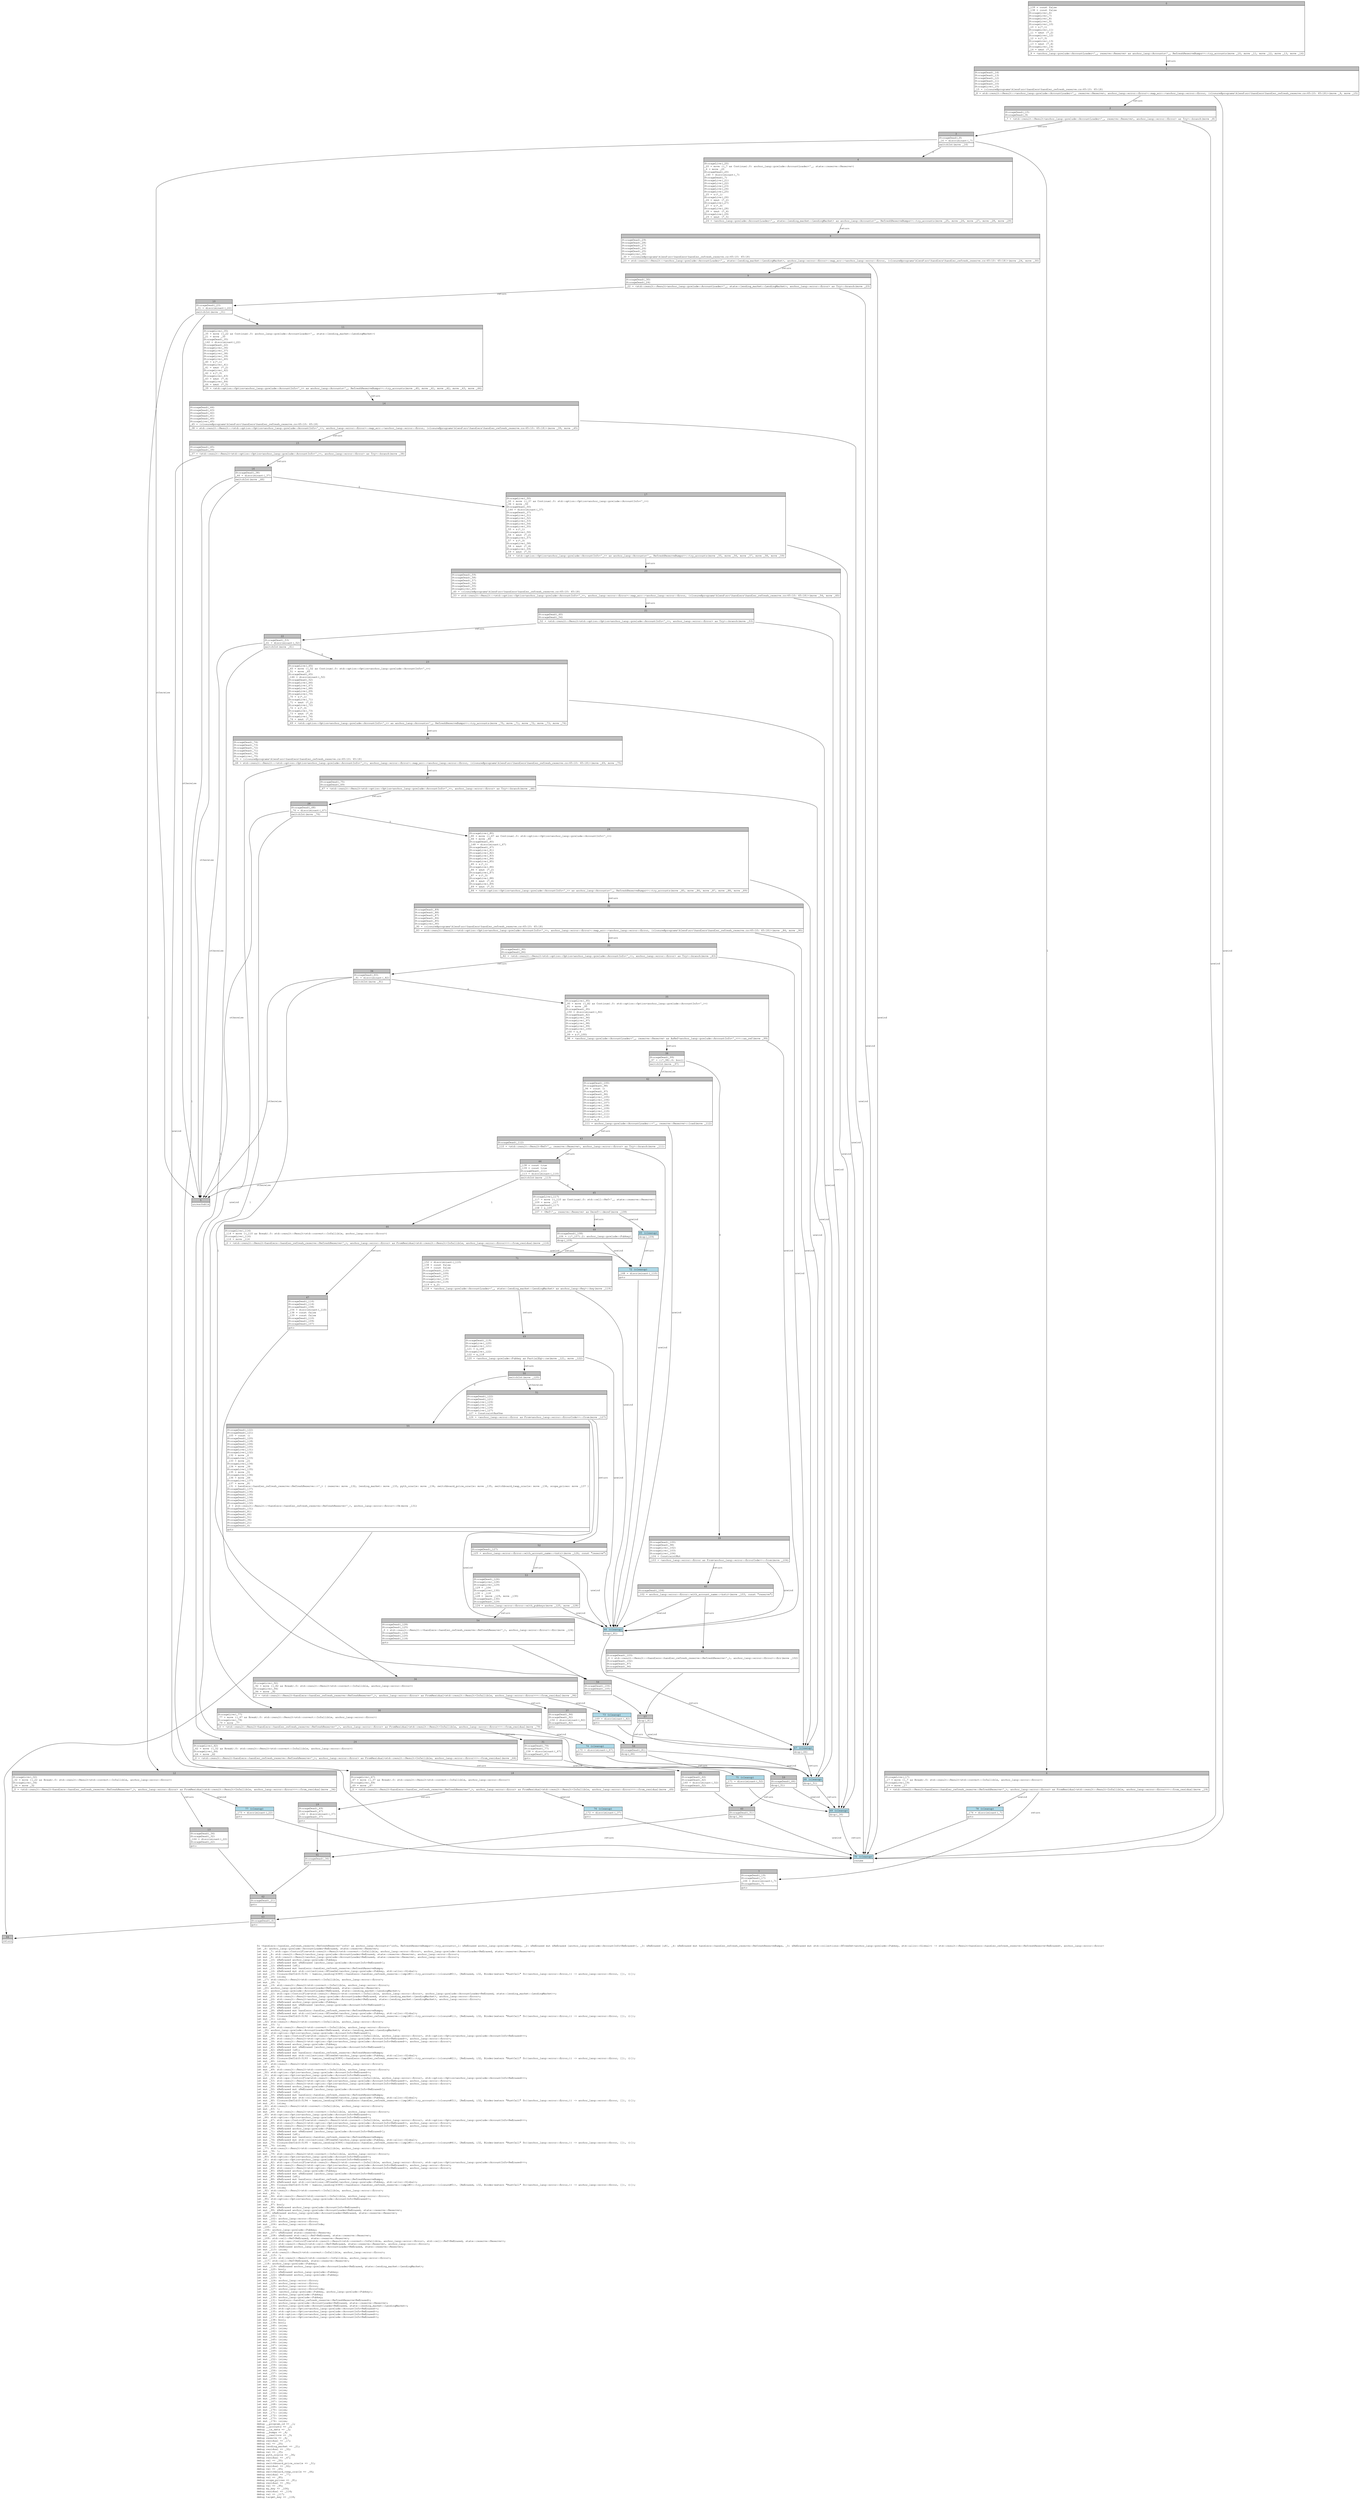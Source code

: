 digraph Mir_0_5190 {
    graph [fontname="Courier, monospace"];
    node [fontname="Courier, monospace"];
    edge [fontname="Courier, monospace"];
    label=<fn &lt;handlers::handler_refresh_reserve::RefreshReserve&lt;'info&gt; as anchor_lang::Accounts&lt;'info, RefreshReserveBumps&gt;&gt;::try_accounts(_1: &amp;ReErased anchor_lang::prelude::Pubkey, _2: &amp;ReErased mut &amp;ReErased [anchor_lang::prelude::AccountInfo&lt;ReErased&gt;], _3: &amp;ReErased [u8], _4: &amp;ReErased mut handlers::handler_refresh_reserve::RefreshReserveBumps, _5: &amp;ReErased mut std::collections::BTreeSet&lt;anchor_lang::prelude::Pubkey, std::alloc::Global&gt;) -&gt; std::result::Result&lt;handlers::handler_refresh_reserve::RefreshReserve&lt;ReErased&gt;, anchor_lang::error::Error&gt;<br align="left"/>let _6: anchor_lang::prelude::AccountLoader&lt;ReErased, state::reserve::Reserve&gt;;<br align="left"/>let mut _7: std::ops::ControlFlow&lt;std::result::Result&lt;std::convert::Infallible, anchor_lang::error::Error&gt;, anchor_lang::prelude::AccountLoader&lt;ReErased, state::reserve::Reserve&gt;&gt;;<br align="left"/>let mut _8: std::result::Result&lt;anchor_lang::prelude::AccountLoader&lt;ReErased, state::reserve::Reserve&gt;, anchor_lang::error::Error&gt;;<br align="left"/>let mut _9: std::result::Result&lt;anchor_lang::prelude::AccountLoader&lt;ReErased, state::reserve::Reserve&gt;, anchor_lang::error::Error&gt;;<br align="left"/>let mut _10: &amp;ReErased anchor_lang::prelude::Pubkey;<br align="left"/>let mut _11: &amp;ReErased mut &amp;ReErased [anchor_lang::prelude::AccountInfo&lt;ReErased&gt;];<br align="left"/>let mut _12: &amp;ReErased [u8];<br align="left"/>let mut _13: &amp;ReErased mut handlers::handler_refresh_reserve::RefreshReserveBumps;<br align="left"/>let mut _14: &amp;ReErased mut std::collections::BTreeSet&lt;anchor_lang::prelude::Pubkey, std::alloc::Global&gt;;<br align="left"/>let mut _15: Closure(DefId(0:5191 ~ kamino_lending[6389]::handlers::handler_refresh_reserve::{impl#0}::try_accounts::{closure#0}), [ReErased, i32, Binder(extern &quot;RustCall&quot; fn((anchor_lang::error::Error,)) -&gt; anchor_lang::error::Error, []), ()]);<br align="left"/>let mut _16: isize;<br align="left"/>let _17: std::result::Result&lt;std::convert::Infallible, anchor_lang::error::Error&gt;;<br align="left"/>let mut _18: !;<br align="left"/>let mut _19: std::result::Result&lt;std::convert::Infallible, anchor_lang::error::Error&gt;;<br align="left"/>let _20: anchor_lang::prelude::AccountLoader&lt;ReErased, state::reserve::Reserve&gt;;<br align="left"/>let _21: anchor_lang::prelude::AccountLoader&lt;ReErased, state::lending_market::LendingMarket&gt;;<br align="left"/>let mut _22: std::ops::ControlFlow&lt;std::result::Result&lt;std::convert::Infallible, anchor_lang::error::Error&gt;, anchor_lang::prelude::AccountLoader&lt;ReErased, state::lending_market::LendingMarket&gt;&gt;;<br align="left"/>let mut _23: std::result::Result&lt;anchor_lang::prelude::AccountLoader&lt;ReErased, state::lending_market::LendingMarket&gt;, anchor_lang::error::Error&gt;;<br align="left"/>let mut _24: std::result::Result&lt;anchor_lang::prelude::AccountLoader&lt;ReErased, state::lending_market::LendingMarket&gt;, anchor_lang::error::Error&gt;;<br align="left"/>let mut _25: &amp;ReErased anchor_lang::prelude::Pubkey;<br align="left"/>let mut _26: &amp;ReErased mut &amp;ReErased [anchor_lang::prelude::AccountInfo&lt;ReErased&gt;];<br align="left"/>let mut _27: &amp;ReErased [u8];<br align="left"/>let mut _28: &amp;ReErased mut handlers::handler_refresh_reserve::RefreshReserveBumps;<br align="left"/>let mut _29: &amp;ReErased mut std::collections::BTreeSet&lt;anchor_lang::prelude::Pubkey, std::alloc::Global&gt;;<br align="left"/>let mut _30: Closure(DefId(0:5192 ~ kamino_lending[6389]::handlers::handler_refresh_reserve::{impl#0}::try_accounts::{closure#1}), [ReErased, i32, Binder(extern &quot;RustCall&quot; fn((anchor_lang::error::Error,)) -&gt; anchor_lang::error::Error, []), ()]);<br align="left"/>let mut _31: isize;<br align="left"/>let _32: std::result::Result&lt;std::convert::Infallible, anchor_lang::error::Error&gt;;<br align="left"/>let mut _33: !;<br align="left"/>let mut _34: std::result::Result&lt;std::convert::Infallible, anchor_lang::error::Error&gt;;<br align="left"/>let _35: anchor_lang::prelude::AccountLoader&lt;ReErased, state::lending_market::LendingMarket&gt;;<br align="left"/>let _36: std::option::Option&lt;anchor_lang::prelude::AccountInfo&lt;ReErased&gt;&gt;;<br align="left"/>let mut _37: std::ops::ControlFlow&lt;std::result::Result&lt;std::convert::Infallible, anchor_lang::error::Error&gt;, std::option::Option&lt;anchor_lang::prelude::AccountInfo&lt;ReErased&gt;&gt;&gt;;<br align="left"/>let mut _38: std::result::Result&lt;std::option::Option&lt;anchor_lang::prelude::AccountInfo&lt;ReErased&gt;&gt;, anchor_lang::error::Error&gt;;<br align="left"/>let mut _39: std::result::Result&lt;std::option::Option&lt;anchor_lang::prelude::AccountInfo&lt;ReErased&gt;&gt;, anchor_lang::error::Error&gt;;<br align="left"/>let mut _40: &amp;ReErased anchor_lang::prelude::Pubkey;<br align="left"/>let mut _41: &amp;ReErased mut &amp;ReErased [anchor_lang::prelude::AccountInfo&lt;ReErased&gt;];<br align="left"/>let mut _42: &amp;ReErased [u8];<br align="left"/>let mut _43: &amp;ReErased mut handlers::handler_refresh_reserve::RefreshReserveBumps;<br align="left"/>let mut _44: &amp;ReErased mut std::collections::BTreeSet&lt;anchor_lang::prelude::Pubkey, std::alloc::Global&gt;;<br align="left"/>let mut _45: Closure(DefId(0:5193 ~ kamino_lending[6389]::handlers::handler_refresh_reserve::{impl#0}::try_accounts::{closure#2}), [ReErased, i32, Binder(extern &quot;RustCall&quot; fn((anchor_lang::error::Error,)) -&gt; anchor_lang::error::Error, []), ()]);<br align="left"/>let mut _46: isize;<br align="left"/>let _47: std::result::Result&lt;std::convert::Infallible, anchor_lang::error::Error&gt;;<br align="left"/>let mut _48: !;<br align="left"/>let mut _49: std::result::Result&lt;std::convert::Infallible, anchor_lang::error::Error&gt;;<br align="left"/>let _50: std::option::Option&lt;anchor_lang::prelude::AccountInfo&lt;ReErased&gt;&gt;;<br align="left"/>let _51: std::option::Option&lt;anchor_lang::prelude::AccountInfo&lt;ReErased&gt;&gt;;<br align="left"/>let mut _52: std::ops::ControlFlow&lt;std::result::Result&lt;std::convert::Infallible, anchor_lang::error::Error&gt;, std::option::Option&lt;anchor_lang::prelude::AccountInfo&lt;ReErased&gt;&gt;&gt;;<br align="left"/>let mut _53: std::result::Result&lt;std::option::Option&lt;anchor_lang::prelude::AccountInfo&lt;ReErased&gt;&gt;, anchor_lang::error::Error&gt;;<br align="left"/>let mut _54: std::result::Result&lt;std::option::Option&lt;anchor_lang::prelude::AccountInfo&lt;ReErased&gt;&gt;, anchor_lang::error::Error&gt;;<br align="left"/>let mut _55: &amp;ReErased anchor_lang::prelude::Pubkey;<br align="left"/>let mut _56: &amp;ReErased mut &amp;ReErased [anchor_lang::prelude::AccountInfo&lt;ReErased&gt;];<br align="left"/>let mut _57: &amp;ReErased [u8];<br align="left"/>let mut _58: &amp;ReErased mut handlers::handler_refresh_reserve::RefreshReserveBumps;<br align="left"/>let mut _59: &amp;ReErased mut std::collections::BTreeSet&lt;anchor_lang::prelude::Pubkey, std::alloc::Global&gt;;<br align="left"/>let mut _60: Closure(DefId(0:5194 ~ kamino_lending[6389]::handlers::handler_refresh_reserve::{impl#0}::try_accounts::{closure#3}), [ReErased, i32, Binder(extern &quot;RustCall&quot; fn((anchor_lang::error::Error,)) -&gt; anchor_lang::error::Error, []), ()]);<br align="left"/>let mut _61: isize;<br align="left"/>let _62: std::result::Result&lt;std::convert::Infallible, anchor_lang::error::Error&gt;;<br align="left"/>let mut _63: !;<br align="left"/>let mut _64: std::result::Result&lt;std::convert::Infallible, anchor_lang::error::Error&gt;;<br align="left"/>let _65: std::option::Option&lt;anchor_lang::prelude::AccountInfo&lt;ReErased&gt;&gt;;<br align="left"/>let _66: std::option::Option&lt;anchor_lang::prelude::AccountInfo&lt;ReErased&gt;&gt;;<br align="left"/>let mut _67: std::ops::ControlFlow&lt;std::result::Result&lt;std::convert::Infallible, anchor_lang::error::Error&gt;, std::option::Option&lt;anchor_lang::prelude::AccountInfo&lt;ReErased&gt;&gt;&gt;;<br align="left"/>let mut _68: std::result::Result&lt;std::option::Option&lt;anchor_lang::prelude::AccountInfo&lt;ReErased&gt;&gt;, anchor_lang::error::Error&gt;;<br align="left"/>let mut _69: std::result::Result&lt;std::option::Option&lt;anchor_lang::prelude::AccountInfo&lt;ReErased&gt;&gt;, anchor_lang::error::Error&gt;;<br align="left"/>let mut _70: &amp;ReErased anchor_lang::prelude::Pubkey;<br align="left"/>let mut _71: &amp;ReErased mut &amp;ReErased [anchor_lang::prelude::AccountInfo&lt;ReErased&gt;];<br align="left"/>let mut _72: &amp;ReErased [u8];<br align="left"/>let mut _73: &amp;ReErased mut handlers::handler_refresh_reserve::RefreshReserveBumps;<br align="left"/>let mut _74: &amp;ReErased mut std::collections::BTreeSet&lt;anchor_lang::prelude::Pubkey, std::alloc::Global&gt;;<br align="left"/>let mut _75: Closure(DefId(0:5195 ~ kamino_lending[6389]::handlers::handler_refresh_reserve::{impl#0}::try_accounts::{closure#4}), [ReErased, i32, Binder(extern &quot;RustCall&quot; fn((anchor_lang::error::Error,)) -&gt; anchor_lang::error::Error, []), ()]);<br align="left"/>let mut _76: isize;<br align="left"/>let _77: std::result::Result&lt;std::convert::Infallible, anchor_lang::error::Error&gt;;<br align="left"/>let mut _78: !;<br align="left"/>let mut _79: std::result::Result&lt;std::convert::Infallible, anchor_lang::error::Error&gt;;<br align="left"/>let _80: std::option::Option&lt;anchor_lang::prelude::AccountInfo&lt;ReErased&gt;&gt;;<br align="left"/>let _81: std::option::Option&lt;anchor_lang::prelude::AccountInfo&lt;ReErased&gt;&gt;;<br align="left"/>let mut _82: std::ops::ControlFlow&lt;std::result::Result&lt;std::convert::Infallible, anchor_lang::error::Error&gt;, std::option::Option&lt;anchor_lang::prelude::AccountInfo&lt;ReErased&gt;&gt;&gt;;<br align="left"/>let mut _83: std::result::Result&lt;std::option::Option&lt;anchor_lang::prelude::AccountInfo&lt;ReErased&gt;&gt;, anchor_lang::error::Error&gt;;<br align="left"/>let mut _84: std::result::Result&lt;std::option::Option&lt;anchor_lang::prelude::AccountInfo&lt;ReErased&gt;&gt;, anchor_lang::error::Error&gt;;<br align="left"/>let mut _85: &amp;ReErased anchor_lang::prelude::Pubkey;<br align="left"/>let mut _86: &amp;ReErased mut &amp;ReErased [anchor_lang::prelude::AccountInfo&lt;ReErased&gt;];<br align="left"/>let mut _87: &amp;ReErased [u8];<br align="left"/>let mut _88: &amp;ReErased mut handlers::handler_refresh_reserve::RefreshReserveBumps;<br align="left"/>let mut _89: &amp;ReErased mut std::collections::BTreeSet&lt;anchor_lang::prelude::Pubkey, std::alloc::Global&gt;;<br align="left"/>let mut _90: Closure(DefId(0:5196 ~ kamino_lending[6389]::handlers::handler_refresh_reserve::{impl#0}::try_accounts::{closure#5}), [ReErased, i32, Binder(extern &quot;RustCall&quot; fn((anchor_lang::error::Error,)) -&gt; anchor_lang::error::Error, []), ()]);<br align="left"/>let mut _91: isize;<br align="left"/>let _92: std::result::Result&lt;std::convert::Infallible, anchor_lang::error::Error&gt;;<br align="left"/>let mut _93: !;<br align="left"/>let mut _94: std::result::Result&lt;std::convert::Infallible, anchor_lang::error::Error&gt;;<br align="left"/>let _95: std::option::Option&lt;anchor_lang::prelude::AccountInfo&lt;ReErased&gt;&gt;;<br align="left"/>let _96: ();<br align="left"/>let mut _97: bool;<br align="left"/>let mut _98: &amp;ReErased anchor_lang::prelude::AccountInfo&lt;ReErased&gt;;<br align="left"/>let mut _99: &amp;ReErased anchor_lang::prelude::AccountLoader&lt;ReErased, state::reserve::Reserve&gt;;<br align="left"/>let _100: &amp;ReErased anchor_lang::prelude::AccountLoader&lt;ReErased, state::reserve::Reserve&gt;;<br align="left"/>let mut _101: !;<br align="left"/>let mut _102: anchor_lang::error::Error;<br align="left"/>let mut _103: anchor_lang::error::Error;<br align="left"/>let mut _104: anchor_lang::error::ErrorCode;<br align="left"/>let _105: ();<br align="left"/>let _106: anchor_lang::prelude::Pubkey;<br align="left"/>let mut _107: &amp;ReErased state::reserve::Reserve;<br align="left"/>let mut _108: &amp;ReErased std::cell::Ref&lt;ReErased, state::reserve::Reserve&gt;;<br align="left"/>let _109: std::cell::Ref&lt;ReErased, state::reserve::Reserve&gt;;<br align="left"/>let mut _110: std::ops::ControlFlow&lt;std::result::Result&lt;std::convert::Infallible, anchor_lang::error::Error&gt;, std::cell::Ref&lt;ReErased, state::reserve::Reserve&gt;&gt;;<br align="left"/>let mut _111: std::result::Result&lt;std::cell::Ref&lt;ReErased, state::reserve::Reserve&gt;, anchor_lang::error::Error&gt;;<br align="left"/>let mut _112: &amp;ReErased anchor_lang::prelude::AccountLoader&lt;ReErased, state::reserve::Reserve&gt;;<br align="left"/>let mut _113: isize;<br align="left"/>let _114: std::result::Result&lt;std::convert::Infallible, anchor_lang::error::Error&gt;;<br align="left"/>let mut _115: !;<br align="left"/>let mut _116: std::result::Result&lt;std::convert::Infallible, anchor_lang::error::Error&gt;;<br align="left"/>let _117: std::cell::Ref&lt;ReErased, state::reserve::Reserve&gt;;<br align="left"/>let _118: anchor_lang::prelude::Pubkey;<br align="left"/>let mut _119: &amp;ReErased anchor_lang::prelude::AccountLoader&lt;ReErased, state::lending_market::LendingMarket&gt;;<br align="left"/>let mut _120: bool;<br align="left"/>let mut _121: &amp;ReErased anchor_lang::prelude::Pubkey;<br align="left"/>let mut _122: &amp;ReErased anchor_lang::prelude::Pubkey;<br align="left"/>let mut _123: !;<br align="left"/>let mut _124: anchor_lang::error::Error;<br align="left"/>let mut _125: anchor_lang::error::Error;<br align="left"/>let mut _126: anchor_lang::error::Error;<br align="left"/>let mut _127: anchor_lang::error::ErrorCode;<br align="left"/>let mut _128: (anchor_lang::prelude::Pubkey, anchor_lang::prelude::Pubkey);<br align="left"/>let mut _129: anchor_lang::prelude::Pubkey;<br align="left"/>let mut _130: anchor_lang::prelude::Pubkey;<br align="left"/>let mut _131: handlers::handler_refresh_reserve::RefreshReserve&lt;ReErased&gt;;<br align="left"/>let mut _132: anchor_lang::prelude::AccountLoader&lt;ReErased, state::reserve::Reserve&gt;;<br align="left"/>let mut _133: anchor_lang::prelude::AccountLoader&lt;ReErased, state::lending_market::LendingMarket&gt;;<br align="left"/>let mut _134: std::option::Option&lt;anchor_lang::prelude::AccountInfo&lt;ReErased&gt;&gt;;<br align="left"/>let mut _135: std::option::Option&lt;anchor_lang::prelude::AccountInfo&lt;ReErased&gt;&gt;;<br align="left"/>let mut _136: std::option::Option&lt;anchor_lang::prelude::AccountInfo&lt;ReErased&gt;&gt;;<br align="left"/>let mut _137: std::option::Option&lt;anchor_lang::prelude::AccountInfo&lt;ReErased&gt;&gt;;<br align="left"/>let mut _138: bool;<br align="left"/>let mut _139: bool;<br align="left"/>let mut _140: isize;<br align="left"/>let mut _141: isize;<br align="left"/>let mut _142: isize;<br align="left"/>let mut _143: isize;<br align="left"/>let mut _144: isize;<br align="left"/>let mut _145: isize;<br align="left"/>let mut _146: isize;<br align="left"/>let mut _147: isize;<br align="left"/>let mut _148: isize;<br align="left"/>let mut _149: isize;<br align="left"/>let mut _150: isize;<br align="left"/>let mut _151: isize;<br align="left"/>let mut _152: isize;<br align="left"/>let mut _153: isize;<br align="left"/>let mut _154: isize;<br align="left"/>let mut _155: isize;<br align="left"/>let mut _156: isize;<br align="left"/>let mut _157: isize;<br align="left"/>let mut _158: isize;<br align="left"/>let mut _159: isize;<br align="left"/>let mut _160: isize;<br align="left"/>let mut _161: isize;<br align="left"/>let mut _162: isize;<br align="left"/>let mut _163: isize;<br align="left"/>let mut _164: isize;<br align="left"/>let mut _165: isize;<br align="left"/>let mut _166: isize;<br align="left"/>let mut _167: isize;<br align="left"/>let mut _168: isize;<br align="left"/>let mut _169: isize;<br align="left"/>let mut _170: isize;<br align="left"/>let mut _171: isize;<br align="left"/>let mut _172: isize;<br align="left"/>let mut _173: isize;<br align="left"/>let mut _174: isize;<br align="left"/>debug __program_id =&gt; _1;<br align="left"/>debug __accounts =&gt; _2;<br align="left"/>debug __ix_data =&gt; _3;<br align="left"/>debug __bumps =&gt; _4;<br align="left"/>debug __reallocs =&gt; _5;<br align="left"/>debug reserve =&gt; _6;<br align="left"/>debug residual =&gt; _17;<br align="left"/>debug val =&gt; _20;<br align="left"/>debug lending_market =&gt; _21;<br align="left"/>debug residual =&gt; _32;<br align="left"/>debug val =&gt; _35;<br align="left"/>debug pyth_oracle =&gt; _36;<br align="left"/>debug residual =&gt; _47;<br align="left"/>debug val =&gt; _50;<br align="left"/>debug switchboard_price_oracle =&gt; _51;<br align="left"/>debug residual =&gt; _62;<br align="left"/>debug val =&gt; _65;<br align="left"/>debug switchboard_twap_oracle =&gt; _66;<br align="left"/>debug residual =&gt; _77;<br align="left"/>debug val =&gt; _80;<br align="left"/>debug scope_prices =&gt; _81;<br align="left"/>debug residual =&gt; _92;<br align="left"/>debug val =&gt; _95;<br align="left"/>debug my_key =&gt; _106;<br align="left"/>debug residual =&gt; _114;<br align="left"/>debug val =&gt; _117;<br align="left"/>debug target_key =&gt; _118;<br align="left"/>>;
    bb0__0_5190 [shape="none", label=<<table border="0" cellborder="1" cellspacing="0"><tr><td bgcolor="gray" align="center" colspan="1">0</td></tr><tr><td align="left" balign="left">_139 = const false<br/>_138 = const false<br/>StorageLive(_6)<br/>StorageLive(_7)<br/>StorageLive(_8)<br/>StorageLive(_9)<br/>StorageLive(_10)<br/>_10 = &amp;(*_1)<br/>StorageLive(_11)<br/>_11 = &amp;mut (*_2)<br/>StorageLive(_12)<br/>_12 = &amp;(*_3)<br/>StorageLive(_13)<br/>_13 = &amp;mut (*_4)<br/>StorageLive(_14)<br/>_14 = &amp;mut (*_5)<br/></td></tr><tr><td align="left">_9 = &lt;anchor_lang::prelude::AccountLoader&lt;'_, reserve::Reserve&gt; as anchor_lang::Accounts&lt;'_, RefreshReserveBumps&gt;&gt;::try_accounts(move _10, move _11, move _12, move _13, move _14)</td></tr></table>>];
    bb1__0_5190 [shape="none", label=<<table border="0" cellborder="1" cellspacing="0"><tr><td bgcolor="gray" align="center" colspan="1">1</td></tr><tr><td align="left" balign="left">StorageDead(_14)<br/>StorageDead(_13)<br/>StorageDead(_12)<br/>StorageDead(_11)<br/>StorageDead(_10)<br/>StorageLive(_15)<br/>_15 = {closure@programs\klend\src\handlers\handler_refresh_reserve.rs:65:10: 65:18}<br/></td></tr><tr><td align="left">_8 = std::result::Result::&lt;anchor_lang::prelude::AccountLoader&lt;'_, reserve::Reserve&gt;, anchor_lang::error::Error&gt;::map_err::&lt;anchor_lang::error::Error, {closure@programs\klend\src\handlers\handler_refresh_reserve.rs:65:10: 65:18}&gt;(move _9, move _15)</td></tr></table>>];
    bb2__0_5190 [shape="none", label=<<table border="0" cellborder="1" cellspacing="0"><tr><td bgcolor="gray" align="center" colspan="1">2</td></tr><tr><td align="left" balign="left">StorageDead(_15)<br/>StorageDead(_9)<br/></td></tr><tr><td align="left">_7 = &lt;std::result::Result&lt;anchor_lang::prelude::AccountLoader&lt;'_, reserve::Reserve&gt;, anchor_lang::error::Error&gt; as Try&gt;::branch(move _8)</td></tr></table>>];
    bb3__0_5190 [shape="none", label=<<table border="0" cellborder="1" cellspacing="0"><tr><td bgcolor="gray" align="center" colspan="1">3</td></tr><tr><td align="left" balign="left">StorageDead(_8)<br/>_16 = discriminant(_7)<br/></td></tr><tr><td align="left">switchInt(move _16)</td></tr></table>>];
    bb4__0_5190 [shape="none", label=<<table border="0" cellborder="1" cellspacing="0"><tr><td bgcolor="gray" align="center" colspan="1">4</td></tr><tr><td align="left" balign="left">StorageLive(_20)<br/>_20 = move ((_7 as Continue).0: anchor_lang::prelude::AccountLoader&lt;'_, state::reserve::Reserve&gt;)<br/>_6 = move _20<br/>StorageDead(_20)<br/>_140 = discriminant(_7)<br/>StorageDead(_7)<br/>StorageLive(_21)<br/>StorageLive(_22)<br/>StorageLive(_23)<br/>StorageLive(_24)<br/>StorageLive(_25)<br/>_25 = &amp;(*_1)<br/>StorageLive(_26)<br/>_26 = &amp;mut (*_2)<br/>StorageLive(_27)<br/>_27 = &amp;(*_3)<br/>StorageLive(_28)<br/>_28 = &amp;mut (*_4)<br/>StorageLive(_29)<br/>_29 = &amp;mut (*_5)<br/></td></tr><tr><td align="left">_24 = &lt;anchor_lang::prelude::AccountLoader&lt;'_, state::lending_market::LendingMarket&gt; as anchor_lang::Accounts&lt;'_, RefreshReserveBumps&gt;&gt;::try_accounts(move _25, move _26, move _27, move _28, move _29)</td></tr></table>>];
    bb5__0_5190 [shape="none", label=<<table border="0" cellborder="1" cellspacing="0"><tr><td bgcolor="gray" align="center" colspan="1">5</td></tr><tr><td align="left">unreachable</td></tr></table>>];
    bb6__0_5190 [shape="none", label=<<table border="0" cellborder="1" cellspacing="0"><tr><td bgcolor="gray" align="center" colspan="1">6</td></tr><tr><td align="left" balign="left">StorageLive(_17)<br/>_17 = move ((_7 as Break).0: std::result::Result&lt;std::convert::Infallible, anchor_lang::error::Error&gt;)<br/>StorageLive(_19)<br/>_19 = move _17<br/></td></tr><tr><td align="left">_0 = &lt;std::result::Result&lt;handlers::handler_refresh_reserve::RefreshReserve&lt;'_&gt;, anchor_lang::error::Error&gt; as FromResidual&lt;std::result::Result&lt;Infallible, anchor_lang::error::Error&gt;&gt;&gt;::from_residual(move _19)</td></tr></table>>];
    bb7__0_5190 [shape="none", label=<<table border="0" cellborder="1" cellspacing="0"><tr><td bgcolor="gray" align="center" colspan="1">7</td></tr><tr><td align="left" balign="left">StorageDead(_19)<br/>StorageDead(_17)<br/>_166 = discriminant(_7)<br/>StorageDead(_7)<br/></td></tr><tr><td align="left">goto</td></tr></table>>];
    bb8__0_5190 [shape="none", label=<<table border="0" cellborder="1" cellspacing="0"><tr><td bgcolor="gray" align="center" colspan="1">8</td></tr><tr><td align="left" balign="left">StorageDead(_29)<br/>StorageDead(_28)<br/>StorageDead(_27)<br/>StorageDead(_26)<br/>StorageDead(_25)<br/>StorageLive(_30)<br/>_30 = {closure@programs\klend\src\handlers\handler_refresh_reserve.rs:65:10: 65:18}<br/></td></tr><tr><td align="left">_23 = std::result::Result::&lt;anchor_lang::prelude::AccountLoader&lt;'_, state::lending_market::LendingMarket&gt;, anchor_lang::error::Error&gt;::map_err::&lt;anchor_lang::error::Error, {closure@programs\klend\src\handlers\handler_refresh_reserve.rs:65:10: 65:18}&gt;(move _24, move _30)</td></tr></table>>];
    bb9__0_5190 [shape="none", label=<<table border="0" cellborder="1" cellspacing="0"><tr><td bgcolor="gray" align="center" colspan="1">9</td></tr><tr><td align="left" balign="left">StorageDead(_30)<br/>StorageDead(_24)<br/></td></tr><tr><td align="left">_22 = &lt;std::result::Result&lt;anchor_lang::prelude::AccountLoader&lt;'_, state::lending_market::LendingMarket&gt;, anchor_lang::error::Error&gt; as Try&gt;::branch(move _23)</td></tr></table>>];
    bb10__0_5190 [shape="none", label=<<table border="0" cellborder="1" cellspacing="0"><tr><td bgcolor="gray" align="center" colspan="1">10</td></tr><tr><td align="left" balign="left">StorageDead(_23)<br/>_31 = discriminant(_22)<br/></td></tr><tr><td align="left">switchInt(move _31)</td></tr></table>>];
    bb11__0_5190 [shape="none", label=<<table border="0" cellborder="1" cellspacing="0"><tr><td bgcolor="gray" align="center" colspan="1">11</td></tr><tr><td align="left" balign="left">StorageLive(_35)<br/>_35 = move ((_22 as Continue).0: anchor_lang::prelude::AccountLoader&lt;'_, state::lending_market::LendingMarket&gt;)<br/>_21 = move _35<br/>StorageDead(_35)<br/>_142 = discriminant(_22)<br/>StorageDead(_22)<br/>StorageLive(_36)<br/>StorageLive(_37)<br/>StorageLive(_38)<br/>StorageLive(_39)<br/>StorageLive(_40)<br/>_40 = &amp;(*_1)<br/>StorageLive(_41)<br/>_41 = &amp;mut (*_2)<br/>StorageLive(_42)<br/>_42 = &amp;(*_3)<br/>StorageLive(_43)<br/>_43 = &amp;mut (*_4)<br/>StorageLive(_44)<br/>_44 = &amp;mut (*_5)<br/></td></tr><tr><td align="left">_39 = &lt;std::option::Option&lt;anchor_lang::prelude::AccountInfo&lt;'_&gt;&gt; as anchor_lang::Accounts&lt;'_, RefreshReserveBumps&gt;&gt;::try_accounts(move _40, move _41, move _42, move _43, move _44)</td></tr></table>>];
    bb12__0_5190 [shape="none", label=<<table border="0" cellborder="1" cellspacing="0"><tr><td bgcolor="gray" align="center" colspan="1">12</td></tr><tr><td align="left" balign="left">StorageLive(_32)<br/>_32 = move ((_22 as Break).0: std::result::Result&lt;std::convert::Infallible, anchor_lang::error::Error&gt;)<br/>StorageLive(_34)<br/>_34 = move _32<br/></td></tr><tr><td align="left">_0 = &lt;std::result::Result&lt;handlers::handler_refresh_reserve::RefreshReserve&lt;'_&gt;, anchor_lang::error::Error&gt; as FromResidual&lt;std::result::Result&lt;Infallible, anchor_lang::error::Error&gt;&gt;&gt;::from_residual(move _34)</td></tr></table>>];
    bb13__0_5190 [shape="none", label=<<table border="0" cellborder="1" cellspacing="0"><tr><td bgcolor="gray" align="center" colspan="1">13</td></tr><tr><td align="left" balign="left">StorageDead(_34)<br/>StorageDead(_32)<br/>_164 = discriminant(_22)<br/>StorageDead(_22)<br/></td></tr><tr><td align="left">goto</td></tr></table>>];
    bb14__0_5190 [shape="none", label=<<table border="0" cellborder="1" cellspacing="0"><tr><td bgcolor="gray" align="center" colspan="1">14</td></tr><tr><td align="left" balign="left">StorageDead(_44)<br/>StorageDead(_43)<br/>StorageDead(_42)<br/>StorageDead(_41)<br/>StorageDead(_40)<br/>StorageLive(_45)<br/>_45 = {closure@programs\klend\src\handlers\handler_refresh_reserve.rs:65:10: 65:18}<br/></td></tr><tr><td align="left">_38 = std::result::Result::&lt;std::option::Option&lt;anchor_lang::prelude::AccountInfo&lt;'_&gt;&gt;, anchor_lang::error::Error&gt;::map_err::&lt;anchor_lang::error::Error, {closure@programs\klend\src\handlers\handler_refresh_reserve.rs:65:10: 65:18}&gt;(move _39, move _45)</td></tr></table>>];
    bb15__0_5190 [shape="none", label=<<table border="0" cellborder="1" cellspacing="0"><tr><td bgcolor="gray" align="center" colspan="1">15</td></tr><tr><td align="left" balign="left">StorageDead(_45)<br/>StorageDead(_39)<br/></td></tr><tr><td align="left">_37 = &lt;std::result::Result&lt;std::option::Option&lt;anchor_lang::prelude::AccountInfo&lt;'_&gt;&gt;, anchor_lang::error::Error&gt; as Try&gt;::branch(move _38)</td></tr></table>>];
    bb16__0_5190 [shape="none", label=<<table border="0" cellborder="1" cellspacing="0"><tr><td bgcolor="gray" align="center" colspan="1">16</td></tr><tr><td align="left" balign="left">StorageDead(_38)<br/>_46 = discriminant(_37)<br/></td></tr><tr><td align="left">switchInt(move _46)</td></tr></table>>];
    bb17__0_5190 [shape="none", label=<<table border="0" cellborder="1" cellspacing="0"><tr><td bgcolor="gray" align="center" colspan="1">17</td></tr><tr><td align="left" balign="left">StorageLive(_50)<br/>_50 = move ((_37 as Continue).0: std::option::Option&lt;anchor_lang::prelude::AccountInfo&lt;'_&gt;&gt;)<br/>_36 = move _50<br/>StorageDead(_50)<br/>_144 = discriminant(_37)<br/>StorageDead(_37)<br/>StorageLive(_51)<br/>StorageLive(_52)<br/>StorageLive(_53)<br/>StorageLive(_54)<br/>StorageLive(_55)<br/>_55 = &amp;(*_1)<br/>StorageLive(_56)<br/>_56 = &amp;mut (*_2)<br/>StorageLive(_57)<br/>_57 = &amp;(*_3)<br/>StorageLive(_58)<br/>_58 = &amp;mut (*_4)<br/>StorageLive(_59)<br/>_59 = &amp;mut (*_5)<br/></td></tr><tr><td align="left">_54 = &lt;std::option::Option&lt;anchor_lang::prelude::AccountInfo&lt;'_&gt;&gt; as anchor_lang::Accounts&lt;'_, RefreshReserveBumps&gt;&gt;::try_accounts(move _55, move _56, move _57, move _58, move _59)</td></tr></table>>];
    bb18__0_5190 [shape="none", label=<<table border="0" cellborder="1" cellspacing="0"><tr><td bgcolor="gray" align="center" colspan="1">18</td></tr><tr><td align="left" balign="left">StorageLive(_47)<br/>_47 = move ((_37 as Break).0: std::result::Result&lt;std::convert::Infallible, anchor_lang::error::Error&gt;)<br/>StorageLive(_49)<br/>_49 = move _47<br/></td></tr><tr><td align="left">_0 = &lt;std::result::Result&lt;handlers::handler_refresh_reserve::RefreshReserve&lt;'_&gt;, anchor_lang::error::Error&gt; as FromResidual&lt;std::result::Result&lt;Infallible, anchor_lang::error::Error&gt;&gt;&gt;::from_residual(move _49)</td></tr></table>>];
    bb19__0_5190 [shape="none", label=<<table border="0" cellborder="1" cellspacing="0"><tr><td bgcolor="gray" align="center" colspan="1">19</td></tr><tr><td align="left" balign="left">StorageDead(_49)<br/>StorageDead(_47)<br/>_162 = discriminant(_37)<br/>StorageDead(_37)<br/></td></tr><tr><td align="left">goto</td></tr></table>>];
    bb20__0_5190 [shape="none", label=<<table border="0" cellborder="1" cellspacing="0"><tr><td bgcolor="gray" align="center" colspan="1">20</td></tr><tr><td align="left" balign="left">StorageDead(_59)<br/>StorageDead(_58)<br/>StorageDead(_57)<br/>StorageDead(_56)<br/>StorageDead(_55)<br/>StorageLive(_60)<br/>_60 = {closure@programs\klend\src\handlers\handler_refresh_reserve.rs:65:10: 65:18}<br/></td></tr><tr><td align="left">_53 = std::result::Result::&lt;std::option::Option&lt;anchor_lang::prelude::AccountInfo&lt;'_&gt;&gt;, anchor_lang::error::Error&gt;::map_err::&lt;anchor_lang::error::Error, {closure@programs\klend\src\handlers\handler_refresh_reserve.rs:65:10: 65:18}&gt;(move _54, move _60)</td></tr></table>>];
    bb21__0_5190 [shape="none", label=<<table border="0" cellborder="1" cellspacing="0"><tr><td bgcolor="gray" align="center" colspan="1">21</td></tr><tr><td align="left" balign="left">StorageDead(_60)<br/>StorageDead(_54)<br/></td></tr><tr><td align="left">_52 = &lt;std::result::Result&lt;std::option::Option&lt;anchor_lang::prelude::AccountInfo&lt;'_&gt;&gt;, anchor_lang::error::Error&gt; as Try&gt;::branch(move _53)</td></tr></table>>];
    bb22__0_5190 [shape="none", label=<<table border="0" cellborder="1" cellspacing="0"><tr><td bgcolor="gray" align="center" colspan="1">22</td></tr><tr><td align="left" balign="left">StorageDead(_53)<br/>_61 = discriminant(_52)<br/></td></tr><tr><td align="left">switchInt(move _61)</td></tr></table>>];
    bb23__0_5190 [shape="none", label=<<table border="0" cellborder="1" cellspacing="0"><tr><td bgcolor="gray" align="center" colspan="1">23</td></tr><tr><td align="left" balign="left">StorageLive(_65)<br/>_65 = move ((_52 as Continue).0: std::option::Option&lt;anchor_lang::prelude::AccountInfo&lt;'_&gt;&gt;)<br/>_51 = move _65<br/>StorageDead(_65)<br/>_146 = discriminant(_52)<br/>StorageDead(_52)<br/>StorageLive(_66)<br/>StorageLive(_67)<br/>StorageLive(_68)<br/>StorageLive(_69)<br/>StorageLive(_70)<br/>_70 = &amp;(*_1)<br/>StorageLive(_71)<br/>_71 = &amp;mut (*_2)<br/>StorageLive(_72)<br/>_72 = &amp;(*_3)<br/>StorageLive(_73)<br/>_73 = &amp;mut (*_4)<br/>StorageLive(_74)<br/>_74 = &amp;mut (*_5)<br/></td></tr><tr><td align="left">_69 = &lt;std::option::Option&lt;anchor_lang::prelude::AccountInfo&lt;'_&gt;&gt; as anchor_lang::Accounts&lt;'_, RefreshReserveBumps&gt;&gt;::try_accounts(move _70, move _71, move _72, move _73, move _74)</td></tr></table>>];
    bb24__0_5190 [shape="none", label=<<table border="0" cellborder="1" cellspacing="0"><tr><td bgcolor="gray" align="center" colspan="1">24</td></tr><tr><td align="left" balign="left">StorageLive(_62)<br/>_62 = move ((_52 as Break).0: std::result::Result&lt;std::convert::Infallible, anchor_lang::error::Error&gt;)<br/>StorageLive(_64)<br/>_64 = move _62<br/></td></tr><tr><td align="left">_0 = &lt;std::result::Result&lt;handlers::handler_refresh_reserve::RefreshReserve&lt;'_&gt;, anchor_lang::error::Error&gt; as FromResidual&lt;std::result::Result&lt;Infallible, anchor_lang::error::Error&gt;&gt;&gt;::from_residual(move _64)</td></tr></table>>];
    bb25__0_5190 [shape="none", label=<<table border="0" cellborder="1" cellspacing="0"><tr><td bgcolor="gray" align="center" colspan="1">25</td></tr><tr><td align="left" balign="left">StorageDead(_64)<br/>StorageDead(_62)<br/>_160 = discriminant(_52)<br/>StorageDead(_52)<br/></td></tr><tr><td align="left">goto</td></tr></table>>];
    bb26__0_5190 [shape="none", label=<<table border="0" cellborder="1" cellspacing="0"><tr><td bgcolor="gray" align="center" colspan="1">26</td></tr><tr><td align="left" balign="left">StorageDead(_74)<br/>StorageDead(_73)<br/>StorageDead(_72)<br/>StorageDead(_71)<br/>StorageDead(_70)<br/>StorageLive(_75)<br/>_75 = {closure@programs\klend\src\handlers\handler_refresh_reserve.rs:65:10: 65:18}<br/></td></tr><tr><td align="left">_68 = std::result::Result::&lt;std::option::Option&lt;anchor_lang::prelude::AccountInfo&lt;'_&gt;&gt;, anchor_lang::error::Error&gt;::map_err::&lt;anchor_lang::error::Error, {closure@programs\klend\src\handlers\handler_refresh_reserve.rs:65:10: 65:18}&gt;(move _69, move _75)</td></tr></table>>];
    bb27__0_5190 [shape="none", label=<<table border="0" cellborder="1" cellspacing="0"><tr><td bgcolor="gray" align="center" colspan="1">27</td></tr><tr><td align="left" balign="left">StorageDead(_75)<br/>StorageDead(_69)<br/></td></tr><tr><td align="left">_67 = &lt;std::result::Result&lt;std::option::Option&lt;anchor_lang::prelude::AccountInfo&lt;'_&gt;&gt;, anchor_lang::error::Error&gt; as Try&gt;::branch(move _68)</td></tr></table>>];
    bb28__0_5190 [shape="none", label=<<table border="0" cellborder="1" cellspacing="0"><tr><td bgcolor="gray" align="center" colspan="1">28</td></tr><tr><td align="left" balign="left">StorageDead(_68)<br/>_76 = discriminant(_67)<br/></td></tr><tr><td align="left">switchInt(move _76)</td></tr></table>>];
    bb29__0_5190 [shape="none", label=<<table border="0" cellborder="1" cellspacing="0"><tr><td bgcolor="gray" align="center" colspan="1">29</td></tr><tr><td align="left" balign="left">StorageLive(_80)<br/>_80 = move ((_67 as Continue).0: std::option::Option&lt;anchor_lang::prelude::AccountInfo&lt;'_&gt;&gt;)<br/>_66 = move _80<br/>StorageDead(_80)<br/>_148 = discriminant(_67)<br/>StorageDead(_67)<br/>StorageLive(_81)<br/>StorageLive(_82)<br/>StorageLive(_83)<br/>StorageLive(_84)<br/>StorageLive(_85)<br/>_85 = &amp;(*_1)<br/>StorageLive(_86)<br/>_86 = &amp;mut (*_2)<br/>StorageLive(_87)<br/>_87 = &amp;(*_3)<br/>StorageLive(_88)<br/>_88 = &amp;mut (*_4)<br/>StorageLive(_89)<br/>_89 = &amp;mut (*_5)<br/></td></tr><tr><td align="left">_84 = &lt;std::option::Option&lt;anchor_lang::prelude::AccountInfo&lt;'_&gt;&gt; as anchor_lang::Accounts&lt;'_, RefreshReserveBumps&gt;&gt;::try_accounts(move _85, move _86, move _87, move _88, move _89)</td></tr></table>>];
    bb30__0_5190 [shape="none", label=<<table border="0" cellborder="1" cellspacing="0"><tr><td bgcolor="gray" align="center" colspan="1">30</td></tr><tr><td align="left" balign="left">StorageLive(_77)<br/>_77 = move ((_67 as Break).0: std::result::Result&lt;std::convert::Infallible, anchor_lang::error::Error&gt;)<br/>StorageLive(_79)<br/>_79 = move _77<br/></td></tr><tr><td align="left">_0 = &lt;std::result::Result&lt;handlers::handler_refresh_reserve::RefreshReserve&lt;'_&gt;, anchor_lang::error::Error&gt; as FromResidual&lt;std::result::Result&lt;Infallible, anchor_lang::error::Error&gt;&gt;&gt;::from_residual(move _79)</td></tr></table>>];
    bb31__0_5190 [shape="none", label=<<table border="0" cellborder="1" cellspacing="0"><tr><td bgcolor="gray" align="center" colspan="1">31</td></tr><tr><td align="left" balign="left">StorageDead(_79)<br/>StorageDead(_77)<br/>_158 = discriminant(_67)<br/>StorageDead(_67)<br/></td></tr><tr><td align="left">goto</td></tr></table>>];
    bb32__0_5190 [shape="none", label=<<table border="0" cellborder="1" cellspacing="0"><tr><td bgcolor="gray" align="center" colspan="1">32</td></tr><tr><td align="left" balign="left">StorageDead(_89)<br/>StorageDead(_88)<br/>StorageDead(_87)<br/>StorageDead(_86)<br/>StorageDead(_85)<br/>StorageLive(_90)<br/>_90 = {closure@programs\klend\src\handlers\handler_refresh_reserve.rs:65:10: 65:18}<br/></td></tr><tr><td align="left">_83 = std::result::Result::&lt;std::option::Option&lt;anchor_lang::prelude::AccountInfo&lt;'_&gt;&gt;, anchor_lang::error::Error&gt;::map_err::&lt;anchor_lang::error::Error, {closure@programs\klend\src\handlers\handler_refresh_reserve.rs:65:10: 65:18}&gt;(move _84, move _90)</td></tr></table>>];
    bb33__0_5190 [shape="none", label=<<table border="0" cellborder="1" cellspacing="0"><tr><td bgcolor="gray" align="center" colspan="1">33</td></tr><tr><td align="left" balign="left">StorageDead(_90)<br/>StorageDead(_84)<br/></td></tr><tr><td align="left">_82 = &lt;std::result::Result&lt;std::option::Option&lt;anchor_lang::prelude::AccountInfo&lt;'_&gt;&gt;, anchor_lang::error::Error&gt; as Try&gt;::branch(move _83)</td></tr></table>>];
    bb34__0_5190 [shape="none", label=<<table border="0" cellborder="1" cellspacing="0"><tr><td bgcolor="gray" align="center" colspan="1">34</td></tr><tr><td align="left" balign="left">StorageDead(_83)<br/>_91 = discriminant(_82)<br/></td></tr><tr><td align="left">switchInt(move _91)</td></tr></table>>];
    bb35__0_5190 [shape="none", label=<<table border="0" cellborder="1" cellspacing="0"><tr><td bgcolor="gray" align="center" colspan="1">35</td></tr><tr><td align="left" balign="left">StorageLive(_95)<br/>_95 = move ((_82 as Continue).0: std::option::Option&lt;anchor_lang::prelude::AccountInfo&lt;'_&gt;&gt;)<br/>_81 = move _95<br/>StorageDead(_95)<br/>_150 = discriminant(_82)<br/>StorageDead(_82)<br/>StorageLive(_96)<br/>StorageLive(_97)<br/>StorageLive(_98)<br/>StorageLive(_99)<br/>StorageLive(_100)<br/>_100 = &amp;_6<br/>_99 = &amp;(*_100)<br/></td></tr><tr><td align="left">_98 = &lt;anchor_lang::prelude::AccountLoader&lt;'_, reserve::Reserve&gt; as AsRef&lt;anchor_lang::prelude::AccountInfo&lt;'_&gt;&gt;&gt;::as_ref(move _99)</td></tr></table>>];
    bb36__0_5190 [shape="none", label=<<table border="0" cellborder="1" cellspacing="0"><tr><td bgcolor="gray" align="center" colspan="1">36</td></tr><tr><td align="left" balign="left">StorageLive(_92)<br/>_92 = move ((_82 as Break).0: std::result::Result&lt;std::convert::Infallible, anchor_lang::error::Error&gt;)<br/>StorageLive(_94)<br/>_94 = move _92<br/></td></tr><tr><td align="left">_0 = &lt;std::result::Result&lt;handlers::handler_refresh_reserve::RefreshReserve&lt;'_&gt;, anchor_lang::error::Error&gt; as FromResidual&lt;std::result::Result&lt;Infallible, anchor_lang::error::Error&gt;&gt;&gt;::from_residual(move _94)</td></tr></table>>];
    bb37__0_5190 [shape="none", label=<<table border="0" cellborder="1" cellspacing="0"><tr><td bgcolor="gray" align="center" colspan="1">37</td></tr><tr><td align="left" balign="left">StorageDead(_94)<br/>StorageDead(_92)<br/>_156 = discriminant(_82)<br/>StorageDead(_82)<br/></td></tr><tr><td align="left">goto</td></tr></table>>];
    bb38__0_5190 [shape="none", label=<<table border="0" cellborder="1" cellspacing="0"><tr><td bgcolor="gray" align="center" colspan="1">38</td></tr><tr><td align="left" balign="left">StorageDead(_99)<br/>_97 = ((*_98).6: bool)<br/></td></tr><tr><td align="left">switchInt(move _97)</td></tr></table>>];
    bb39__0_5190 [shape="none", label=<<table border="0" cellborder="1" cellspacing="0"><tr><td bgcolor="gray" align="center" colspan="1">39</td></tr><tr><td align="left" balign="left">StorageDead(_100)<br/>StorageDead(_98)<br/>StorageLive(_102)<br/>StorageLive(_103)<br/>StorageLive(_104)<br/>_104 = ConstraintMut<br/></td></tr><tr><td align="left">_103 = &lt;anchor_lang::error::Error as From&lt;anchor_lang::error::ErrorCode&gt;&gt;::from(move _104)</td></tr></table>>];
    bb40__0_5190 [shape="none", label=<<table border="0" cellborder="1" cellspacing="0"><tr><td bgcolor="gray" align="center" colspan="1">40</td></tr><tr><td align="left" balign="left">StorageDead(_104)<br/></td></tr><tr><td align="left">_102 = anchor_lang::error::Error::with_account_name::&lt;&amp;str&gt;(move _103, const &quot;reserve&quot;)</td></tr></table>>];
    bb41__0_5190 [shape="none", label=<<table border="0" cellborder="1" cellspacing="0"><tr><td bgcolor="gray" align="center" colspan="1">41</td></tr><tr><td align="left" balign="left">StorageDead(_103)<br/>_0 = std::result::Result::&lt;handlers::handler_refresh_reserve::RefreshReserve&lt;'_&gt;, anchor_lang::error::Error&gt;::Err(move _102)<br/>StorageDead(_102)<br/>StorageDead(_97)<br/>StorageDead(_96)<br/></td></tr><tr><td align="left">goto</td></tr></table>>];
    bb42__0_5190 [shape="none", label=<<table border="0" cellborder="1" cellspacing="0"><tr><td bgcolor="gray" align="center" colspan="1">42</td></tr><tr><td align="left" balign="left">StorageDead(_100)<br/>StorageDead(_98)<br/>_96 = const ()<br/>StorageDead(_97)<br/>StorageDead(_96)<br/>StorageLive(_105)<br/>StorageLive(_106)<br/>StorageLive(_107)<br/>StorageLive(_108)<br/>StorageLive(_109)<br/>StorageLive(_110)<br/>StorageLive(_111)<br/>StorageLive(_112)<br/>_112 = &amp;_6<br/></td></tr><tr><td align="left">_111 = anchor_lang::prelude::AccountLoader::&lt;'_, reserve::Reserve&gt;::load(move _112)</td></tr></table>>];
    bb43__0_5190 [shape="none", label=<<table border="0" cellborder="1" cellspacing="0"><tr><td bgcolor="gray" align="center" colspan="1">43</td></tr><tr><td align="left" balign="left">StorageDead(_112)<br/></td></tr><tr><td align="left">_110 = &lt;std::result::Result&lt;Ref&lt;'_, reserve::Reserve&gt;, anchor_lang::error::Error&gt; as Try&gt;::branch(move _111)</td></tr></table>>];
    bb44__0_5190 [shape="none", label=<<table border="0" cellborder="1" cellspacing="0"><tr><td bgcolor="gray" align="center" colspan="1">44</td></tr><tr><td align="left" balign="left">_138 = const true<br/>_139 = const true<br/>StorageDead(_111)<br/>_113 = discriminant(_110)<br/></td></tr><tr><td align="left">switchInt(move _113)</td></tr></table>>];
    bb45__0_5190 [shape="none", label=<<table border="0" cellborder="1" cellspacing="0"><tr><td bgcolor="gray" align="center" colspan="1">45</td></tr><tr><td align="left" balign="left">StorageLive(_117)<br/>_117 = move ((_110 as Continue).0: std::cell::Ref&lt;'_, state::reserve::Reserve&gt;)<br/>_109 = move _117<br/>StorageDead(_117)<br/>_108 = &amp;_109<br/></td></tr><tr><td align="left">_107 = &lt;Ref&lt;'_, reserve::Reserve&gt; as Deref&gt;::deref(move _108)</td></tr></table>>];
    bb46__0_5190 [shape="none", label=<<table border="0" cellborder="1" cellspacing="0"><tr><td bgcolor="gray" align="center" colspan="1">46</td></tr><tr><td align="left" balign="left">StorageLive(_114)<br/>_114 = move ((_110 as Break).0: std::result::Result&lt;std::convert::Infallible, anchor_lang::error::Error&gt;)<br/>StorageLive(_116)<br/>_116 = move _114<br/></td></tr><tr><td align="left">_0 = &lt;std::result::Result&lt;handlers::handler_refresh_reserve::RefreshReserve&lt;'_&gt;, anchor_lang::error::Error&gt; as FromResidual&lt;std::result::Result&lt;Infallible, anchor_lang::error::Error&gt;&gt;&gt;::from_residual(move _116)</td></tr></table>>];
    bb47__0_5190 [shape="none", label=<<table border="0" cellborder="1" cellspacing="0"><tr><td bgcolor="gray" align="center" colspan="1">47</td></tr><tr><td align="left" balign="left">StorageDead(_116)<br/>StorageDead(_114)<br/>StorageDead(_108)<br/>_154 = discriminant(_110)<br/>_138 = const false<br/>_139 = const false<br/>StorageDead(_110)<br/>StorageDead(_109)<br/>StorageDead(_107)<br/></td></tr><tr><td align="left">goto</td></tr></table>>];
    bb48__0_5190 [shape="none", label=<<table border="0" cellborder="1" cellspacing="0"><tr><td bgcolor="gray" align="center" colspan="1">48</td></tr><tr><td align="left" balign="left">StorageDead(_108)<br/>_106 = ((*_107).2: anchor_lang::prelude::Pubkey)<br/></td></tr><tr><td align="left">drop(_109)</td></tr></table>>];
    bb49__0_5190 [shape="none", label=<<table border="0" cellborder="1" cellspacing="0"><tr><td bgcolor="gray" align="center" colspan="1">49</td></tr><tr><td align="left" balign="left">StorageDead(_119)<br/>StorageLive(_120)<br/>StorageLive(_121)<br/>_121 = &amp;_106<br/>StorageLive(_122)<br/>_122 = &amp;_118<br/></td></tr><tr><td align="left">_120 = &lt;anchor_lang::prelude::Pubkey as PartialEq&gt;::ne(move _121, move _122)</td></tr></table>>];
    bb50__0_5190 [shape="none", label=<<table border="0" cellborder="1" cellspacing="0"><tr><td bgcolor="gray" align="center" colspan="1">50</td></tr><tr><td align="left">switchInt(move _120)</td></tr></table>>];
    bb51__0_5190 [shape="none", label=<<table border="0" cellborder="1" cellspacing="0"><tr><td bgcolor="gray" align="center" colspan="1">51</td></tr><tr><td align="left" balign="left">StorageDead(_122)<br/>StorageDead(_121)<br/>StorageLive(_124)<br/>StorageLive(_125)<br/>StorageLive(_126)<br/>StorageLive(_127)<br/>_127 = ConstraintHasOne<br/></td></tr><tr><td align="left">_126 = &lt;anchor_lang::error::Error as From&lt;anchor_lang::error::ErrorCode&gt;&gt;::from(move _127)</td></tr></table>>];
    bb52__0_5190 [shape="none", label=<<table border="0" cellborder="1" cellspacing="0"><tr><td bgcolor="gray" align="center" colspan="1">52</td></tr><tr><td align="left" balign="left">StorageDead(_127)<br/></td></tr><tr><td align="left">_125 = anchor_lang::error::Error::with_account_name::&lt;&amp;str&gt;(move _126, const &quot;reserve&quot;)</td></tr></table>>];
    bb53__0_5190 [shape="none", label=<<table border="0" cellborder="1" cellspacing="0"><tr><td bgcolor="gray" align="center" colspan="1">53</td></tr><tr><td align="left" balign="left">StorageDead(_126)<br/>StorageLive(_128)<br/>StorageLive(_129)<br/>_129 = _106<br/>StorageLive(_130)<br/>_130 = _118<br/>_128 = (move _129, move _130)<br/>StorageDead(_130)<br/>StorageDead(_129)<br/></td></tr><tr><td align="left">_124 = anchor_lang::error::Error::with_pubkeys(move _125, move _128)</td></tr></table>>];
    bb54__0_5190 [shape="none", label=<<table border="0" cellborder="1" cellspacing="0"><tr><td bgcolor="gray" align="center" colspan="1">54</td></tr><tr><td align="left" balign="left">StorageDead(_128)<br/>StorageDead(_125)<br/>_0 = std::result::Result::&lt;handlers::handler_refresh_reserve::RefreshReserve&lt;'_&gt;, anchor_lang::error::Error&gt;::Err(move _124)<br/>StorageDead(_124)<br/>StorageDead(_120)<br/>StorageDead(_118)<br/></td></tr><tr><td align="left">goto</td></tr></table>>];
    bb55__0_5190 [shape="none", label=<<table border="0" cellborder="1" cellspacing="0"><tr><td bgcolor="gray" align="center" colspan="1">55</td></tr><tr><td align="left" balign="left">StorageDead(_122)<br/>StorageDead(_121)<br/>_105 = const ()<br/>StorageDead(_120)<br/>StorageDead(_118)<br/>StorageDead(_106)<br/>StorageDead(_105)<br/>StorageLive(_131)<br/>StorageLive(_132)<br/>_132 = move _6<br/>StorageLive(_133)<br/>_133 = move _21<br/>StorageLive(_134)<br/>_134 = move _36<br/>StorageLive(_135)<br/>_135 = move _51<br/>StorageLive(_136)<br/>_136 = move _66<br/>StorageLive(_137)<br/>_137 = move _81<br/>_131 = handlers::handler_refresh_reserve::RefreshReserve::&lt;'_&gt; { reserve: move _132, lending_market: move _133, pyth_oracle: move _134, switchboard_price_oracle: move _135, switchboard_twap_oracle: move _136, scope_prices: move _137 }<br/>StorageDead(_137)<br/>StorageDead(_136)<br/>StorageDead(_135)<br/>StorageDead(_134)<br/>StorageDead(_133)<br/>StorageDead(_132)<br/>_0 = std::result::Result::&lt;handlers::handler_refresh_reserve::RefreshReserve&lt;'_&gt;, anchor_lang::error::Error&gt;::Ok(move _131)<br/>StorageDead(_131)<br/>StorageDead(_81)<br/>StorageDead(_66)<br/>StorageDead(_51)<br/>StorageDead(_36)<br/>StorageDead(_21)<br/>StorageDead(_6)<br/></td></tr><tr><td align="left">goto</td></tr></table>>];
    bb56__0_5190 [shape="none", label=<<table border="0" cellborder="1" cellspacing="0"><tr><td bgcolor="gray" align="center" colspan="1">56</td></tr><tr><td align="left" balign="left">StorageDead(_106)<br/>StorageDead(_105)<br/></td></tr><tr><td align="left">goto</td></tr></table>>];
    bb57__0_5190 [shape="none", label=<<table border="0" cellborder="1" cellspacing="0"><tr><td bgcolor="gray" align="center" colspan="1">57</td></tr><tr><td align="left">drop(_81)</td></tr></table>>];
    bb58__0_5190 [shape="none", label=<<table border="0" cellborder="1" cellspacing="0"><tr><td bgcolor="gray" align="center" colspan="1">58</td></tr><tr><td align="left" balign="left">StorageDead(_81)<br/></td></tr><tr><td align="left">drop(_66)</td></tr></table>>];
    bb59__0_5190 [shape="none", label=<<table border="0" cellborder="1" cellspacing="0"><tr><td bgcolor="gray" align="center" colspan="1">59</td></tr><tr><td align="left" balign="left">StorageDead(_66)<br/></td></tr><tr><td align="left">drop(_51)</td></tr></table>>];
    bb60__0_5190 [shape="none", label=<<table border="0" cellborder="1" cellspacing="0"><tr><td bgcolor="gray" align="center" colspan="1">60</td></tr><tr><td align="left" balign="left">StorageDead(_51)<br/></td></tr><tr><td align="left">drop(_36)</td></tr></table>>];
    bb61__0_5190 [shape="none", label=<<table border="0" cellborder="1" cellspacing="0"><tr><td bgcolor="gray" align="center" colspan="1">61</td></tr><tr><td align="left" balign="left">StorageDead(_36)<br/></td></tr><tr><td align="left">goto</td></tr></table>>];
    bb62__0_5190 [shape="none", label=<<table border="0" cellborder="1" cellspacing="0"><tr><td bgcolor="gray" align="center" colspan="1">62</td></tr><tr><td align="left" balign="left">StorageDead(_21)<br/></td></tr><tr><td align="left">goto</td></tr></table>>];
    bb63__0_5190 [shape="none", label=<<table border="0" cellborder="1" cellspacing="0"><tr><td bgcolor="gray" align="center" colspan="1">63</td></tr><tr><td align="left" balign="left">StorageDead(_6)<br/></td></tr><tr><td align="left">goto</td></tr></table>>];
    bb64__0_5190 [shape="none", label=<<table border="0" cellborder="1" cellspacing="0"><tr><td bgcolor="gray" align="center" colspan="1">64</td></tr><tr><td align="left">return</td></tr></table>>];
    bb65__0_5190 [shape="none", label=<<table border="0" cellborder="1" cellspacing="0"><tr><td bgcolor="lightblue" align="center" colspan="1">65 (cleanup)</td></tr><tr><td align="left">drop(_109)</td></tr></table>>];
    bb66__0_5190 [shape="none", label=<<table border="0" cellborder="1" cellspacing="0"><tr><td bgcolor="lightblue" align="center" colspan="1">66 (cleanup)</td></tr><tr><td align="left">drop(_81)</td></tr></table>>];
    bb67__0_5190 [shape="none", label=<<table border="0" cellborder="1" cellspacing="0"><tr><td bgcolor="lightblue" align="center" colspan="1">67 (cleanup)</td></tr><tr><td align="left">drop(_66)</td></tr></table>>];
    bb68__0_5190 [shape="none", label=<<table border="0" cellborder="1" cellspacing="0"><tr><td bgcolor="lightblue" align="center" colspan="1">68 (cleanup)</td></tr><tr><td align="left">drop(_51)</td></tr></table>>];
    bb69__0_5190 [shape="none", label=<<table border="0" cellborder="1" cellspacing="0"><tr><td bgcolor="lightblue" align="center" colspan="1">69 (cleanup)</td></tr><tr><td align="left">drop(_36)</td></tr></table>>];
    bb70__0_5190 [shape="none", label=<<table border="0" cellborder="1" cellspacing="0"><tr><td bgcolor="lightblue" align="center" colspan="1">70 (cleanup)</td></tr><tr><td align="left">resume</td></tr></table>>];
    bb71__0_5190 [shape="none", label=<<table border="0" cellborder="1" cellspacing="0"><tr><td bgcolor="gray" align="center" colspan="1">71</td></tr><tr><td align="left" balign="left">_152 = discriminant(_110)<br/>_138 = const false<br/>_139 = const false<br/>StorageDead(_110)<br/>StorageDead(_109)<br/>StorageDead(_107)<br/>StorageLive(_118)<br/>StorageLive(_119)<br/>_119 = &amp;_21<br/></td></tr><tr><td align="left">_118 = &lt;anchor_lang::prelude::AccountLoader&lt;'_, state::lending_market::LendingMarket&gt; as anchor_lang::Key&gt;::key(move _119)</td></tr></table>>];
    bb72__0_5190 [shape="none", label=<<table border="0" cellborder="1" cellspacing="0"><tr><td bgcolor="lightblue" align="center" colspan="1">72 (cleanup)</td></tr><tr><td align="left" balign="left">_168 = discriminant(_110)<br/></td></tr><tr><td align="left">goto</td></tr></table>>];
    bb73__0_5190 [shape="none", label=<<table border="0" cellborder="1" cellspacing="0"><tr><td bgcolor="lightblue" align="center" colspan="1">73 (cleanup)</td></tr><tr><td align="left" balign="left">_169 = discriminant(_82)<br/></td></tr><tr><td align="left">goto</td></tr></table>>];
    bb74__0_5190 [shape="none", label=<<table border="0" cellborder="1" cellspacing="0"><tr><td bgcolor="lightblue" align="center" colspan="1">74 (cleanup)</td></tr><tr><td align="left" balign="left">_170 = discriminant(_67)<br/></td></tr><tr><td align="left">goto</td></tr></table>>];
    bb75__0_5190 [shape="none", label=<<table border="0" cellborder="1" cellspacing="0"><tr><td bgcolor="lightblue" align="center" colspan="1">75 (cleanup)</td></tr><tr><td align="left" balign="left">_171 = discriminant(_52)<br/></td></tr><tr><td align="left">goto</td></tr></table>>];
    bb76__0_5190 [shape="none", label=<<table border="0" cellborder="1" cellspacing="0"><tr><td bgcolor="lightblue" align="center" colspan="1">76 (cleanup)</td></tr><tr><td align="left" balign="left">_172 = discriminant(_37)<br/></td></tr><tr><td align="left">goto</td></tr></table>>];
    bb77__0_5190 [shape="none", label=<<table border="0" cellborder="1" cellspacing="0"><tr><td bgcolor="lightblue" align="center" colspan="1">77 (cleanup)</td></tr><tr><td align="left" balign="left">_173 = discriminant(_22)<br/></td></tr><tr><td align="left">goto</td></tr></table>>];
    bb78__0_5190 [shape="none", label=<<table border="0" cellborder="1" cellspacing="0"><tr><td bgcolor="lightblue" align="center" colspan="1">78 (cleanup)</td></tr><tr><td align="left" balign="left">_174 = discriminant(_7)<br/></td></tr><tr><td align="left">goto</td></tr></table>>];
    bb0__0_5190 -> bb1__0_5190 [label="return"];
    bb1__0_5190 -> bb2__0_5190 [label="return"];
    bb1__0_5190 -> bb70__0_5190 [label="unwind"];
    bb2__0_5190 -> bb3__0_5190 [label="return"];
    bb2__0_5190 -> bb70__0_5190 [label="unwind"];
    bb3__0_5190 -> bb4__0_5190 [label="0"];
    bb3__0_5190 -> bb6__0_5190 [label="1"];
    bb3__0_5190 -> bb5__0_5190 [label="otherwise"];
    bb4__0_5190 -> bb8__0_5190 [label="return"];
    bb6__0_5190 -> bb7__0_5190 [label="return"];
    bb6__0_5190 -> bb78__0_5190 [label="unwind"];
    bb7__0_5190 -> bb63__0_5190 [label=""];
    bb8__0_5190 -> bb9__0_5190 [label="return"];
    bb8__0_5190 -> bb70__0_5190 [label="unwind"];
    bb9__0_5190 -> bb10__0_5190 [label="return"];
    bb9__0_5190 -> bb70__0_5190 [label="unwind"];
    bb10__0_5190 -> bb11__0_5190 [label="0"];
    bb10__0_5190 -> bb12__0_5190 [label="1"];
    bb10__0_5190 -> bb5__0_5190 [label="otherwise"];
    bb11__0_5190 -> bb14__0_5190 [label="return"];
    bb12__0_5190 -> bb13__0_5190 [label="return"];
    bb12__0_5190 -> bb77__0_5190 [label="unwind"];
    bb13__0_5190 -> bb62__0_5190 [label=""];
    bb14__0_5190 -> bb15__0_5190 [label="return"];
    bb14__0_5190 -> bb70__0_5190 [label="unwind"];
    bb15__0_5190 -> bb16__0_5190 [label="return"];
    bb15__0_5190 -> bb70__0_5190 [label="unwind"];
    bb16__0_5190 -> bb17__0_5190 [label="0"];
    bb16__0_5190 -> bb18__0_5190 [label="1"];
    bb16__0_5190 -> bb5__0_5190 [label="otherwise"];
    bb17__0_5190 -> bb20__0_5190 [label="return"];
    bb17__0_5190 -> bb69__0_5190 [label="unwind"];
    bb18__0_5190 -> bb19__0_5190 [label="return"];
    bb18__0_5190 -> bb76__0_5190 [label="unwind"];
    bb19__0_5190 -> bb61__0_5190 [label=""];
    bb20__0_5190 -> bb21__0_5190 [label="return"];
    bb20__0_5190 -> bb69__0_5190 [label="unwind"];
    bb21__0_5190 -> bb22__0_5190 [label="return"];
    bb21__0_5190 -> bb69__0_5190 [label="unwind"];
    bb22__0_5190 -> bb23__0_5190 [label="0"];
    bb22__0_5190 -> bb24__0_5190 [label="1"];
    bb22__0_5190 -> bb5__0_5190 [label="otherwise"];
    bb23__0_5190 -> bb26__0_5190 [label="return"];
    bb23__0_5190 -> bb68__0_5190 [label="unwind"];
    bb24__0_5190 -> bb25__0_5190 [label="return"];
    bb24__0_5190 -> bb75__0_5190 [label="unwind"];
    bb25__0_5190 -> bb60__0_5190 [label=""];
    bb26__0_5190 -> bb27__0_5190 [label="return"];
    bb26__0_5190 -> bb68__0_5190 [label="unwind"];
    bb27__0_5190 -> bb28__0_5190 [label="return"];
    bb27__0_5190 -> bb68__0_5190 [label="unwind"];
    bb28__0_5190 -> bb29__0_5190 [label="0"];
    bb28__0_5190 -> bb30__0_5190 [label="1"];
    bb28__0_5190 -> bb5__0_5190 [label="otherwise"];
    bb29__0_5190 -> bb32__0_5190 [label="return"];
    bb29__0_5190 -> bb67__0_5190 [label="unwind"];
    bb30__0_5190 -> bb31__0_5190 [label="return"];
    bb30__0_5190 -> bb74__0_5190 [label="unwind"];
    bb31__0_5190 -> bb59__0_5190 [label=""];
    bb32__0_5190 -> bb33__0_5190 [label="return"];
    bb32__0_5190 -> bb67__0_5190 [label="unwind"];
    bb33__0_5190 -> bb34__0_5190 [label="return"];
    bb33__0_5190 -> bb67__0_5190 [label="unwind"];
    bb34__0_5190 -> bb35__0_5190 [label="0"];
    bb34__0_5190 -> bb36__0_5190 [label="1"];
    bb34__0_5190 -> bb5__0_5190 [label="otherwise"];
    bb35__0_5190 -> bb38__0_5190 [label="return"];
    bb35__0_5190 -> bb66__0_5190 [label="unwind"];
    bb36__0_5190 -> bb37__0_5190 [label="return"];
    bb36__0_5190 -> bb73__0_5190 [label="unwind"];
    bb37__0_5190 -> bb58__0_5190 [label=""];
    bb38__0_5190 -> bb39__0_5190 [label="0"];
    bb38__0_5190 -> bb42__0_5190 [label="otherwise"];
    bb39__0_5190 -> bb40__0_5190 [label="return"];
    bb39__0_5190 -> bb66__0_5190 [label="unwind"];
    bb40__0_5190 -> bb41__0_5190 [label="return"];
    bb40__0_5190 -> bb66__0_5190 [label="unwind"];
    bb41__0_5190 -> bb57__0_5190 [label=""];
    bb42__0_5190 -> bb43__0_5190 [label="return"];
    bb42__0_5190 -> bb66__0_5190 [label="unwind"];
    bb43__0_5190 -> bb44__0_5190 [label="return"];
    bb43__0_5190 -> bb66__0_5190 [label="unwind"];
    bb44__0_5190 -> bb45__0_5190 [label="0"];
    bb44__0_5190 -> bb46__0_5190 [label="1"];
    bb44__0_5190 -> bb5__0_5190 [label="otherwise"];
    bb45__0_5190 -> bb48__0_5190 [label="return"];
    bb45__0_5190 -> bb65__0_5190 [label="unwind"];
    bb46__0_5190 -> bb47__0_5190 [label="return"];
    bb46__0_5190 -> bb72__0_5190 [label="unwind"];
    bb47__0_5190 -> bb56__0_5190 [label=""];
    bb48__0_5190 -> bb71__0_5190 [label="return"];
    bb48__0_5190 -> bb72__0_5190 [label="unwind"];
    bb49__0_5190 -> bb50__0_5190 [label="return"];
    bb49__0_5190 -> bb66__0_5190 [label="unwind"];
    bb50__0_5190 -> bb55__0_5190 [label="0"];
    bb50__0_5190 -> bb51__0_5190 [label="otherwise"];
    bb51__0_5190 -> bb52__0_5190 [label="return"];
    bb51__0_5190 -> bb66__0_5190 [label="unwind"];
    bb52__0_5190 -> bb53__0_5190 [label="return"];
    bb52__0_5190 -> bb66__0_5190 [label="unwind"];
    bb53__0_5190 -> bb54__0_5190 [label="return"];
    bb53__0_5190 -> bb66__0_5190 [label="unwind"];
    bb54__0_5190 -> bb56__0_5190 [label=""];
    bb55__0_5190 -> bb64__0_5190 [label=""];
    bb56__0_5190 -> bb57__0_5190 [label=""];
    bb57__0_5190 -> bb58__0_5190 [label="return"];
    bb57__0_5190 -> bb67__0_5190 [label="unwind"];
    bb58__0_5190 -> bb59__0_5190 [label="return"];
    bb58__0_5190 -> bb68__0_5190 [label="unwind"];
    bb59__0_5190 -> bb60__0_5190 [label="return"];
    bb59__0_5190 -> bb69__0_5190 [label="unwind"];
    bb60__0_5190 -> bb61__0_5190 [label="return"];
    bb60__0_5190 -> bb70__0_5190 [label="unwind"];
    bb61__0_5190 -> bb62__0_5190 [label=""];
    bb62__0_5190 -> bb63__0_5190 [label=""];
    bb63__0_5190 -> bb64__0_5190 [label=""];
    bb65__0_5190 -> bb72__0_5190 [label="return"];
    bb66__0_5190 -> bb67__0_5190 [label="return"];
    bb67__0_5190 -> bb68__0_5190 [label="return"];
    bb68__0_5190 -> bb69__0_5190 [label="return"];
    bb69__0_5190 -> bb70__0_5190 [label="return"];
    bb71__0_5190 -> bb49__0_5190 [label="return"];
    bb71__0_5190 -> bb66__0_5190 [label="unwind"];
    bb72__0_5190 -> bb66__0_5190 [label=""];
    bb73__0_5190 -> bb67__0_5190 [label=""];
    bb74__0_5190 -> bb68__0_5190 [label=""];
    bb75__0_5190 -> bb69__0_5190 [label=""];
    bb76__0_5190 -> bb70__0_5190 [label=""];
    bb77__0_5190 -> bb70__0_5190 [label=""];
    bb78__0_5190 -> bb70__0_5190 [label=""];
}
